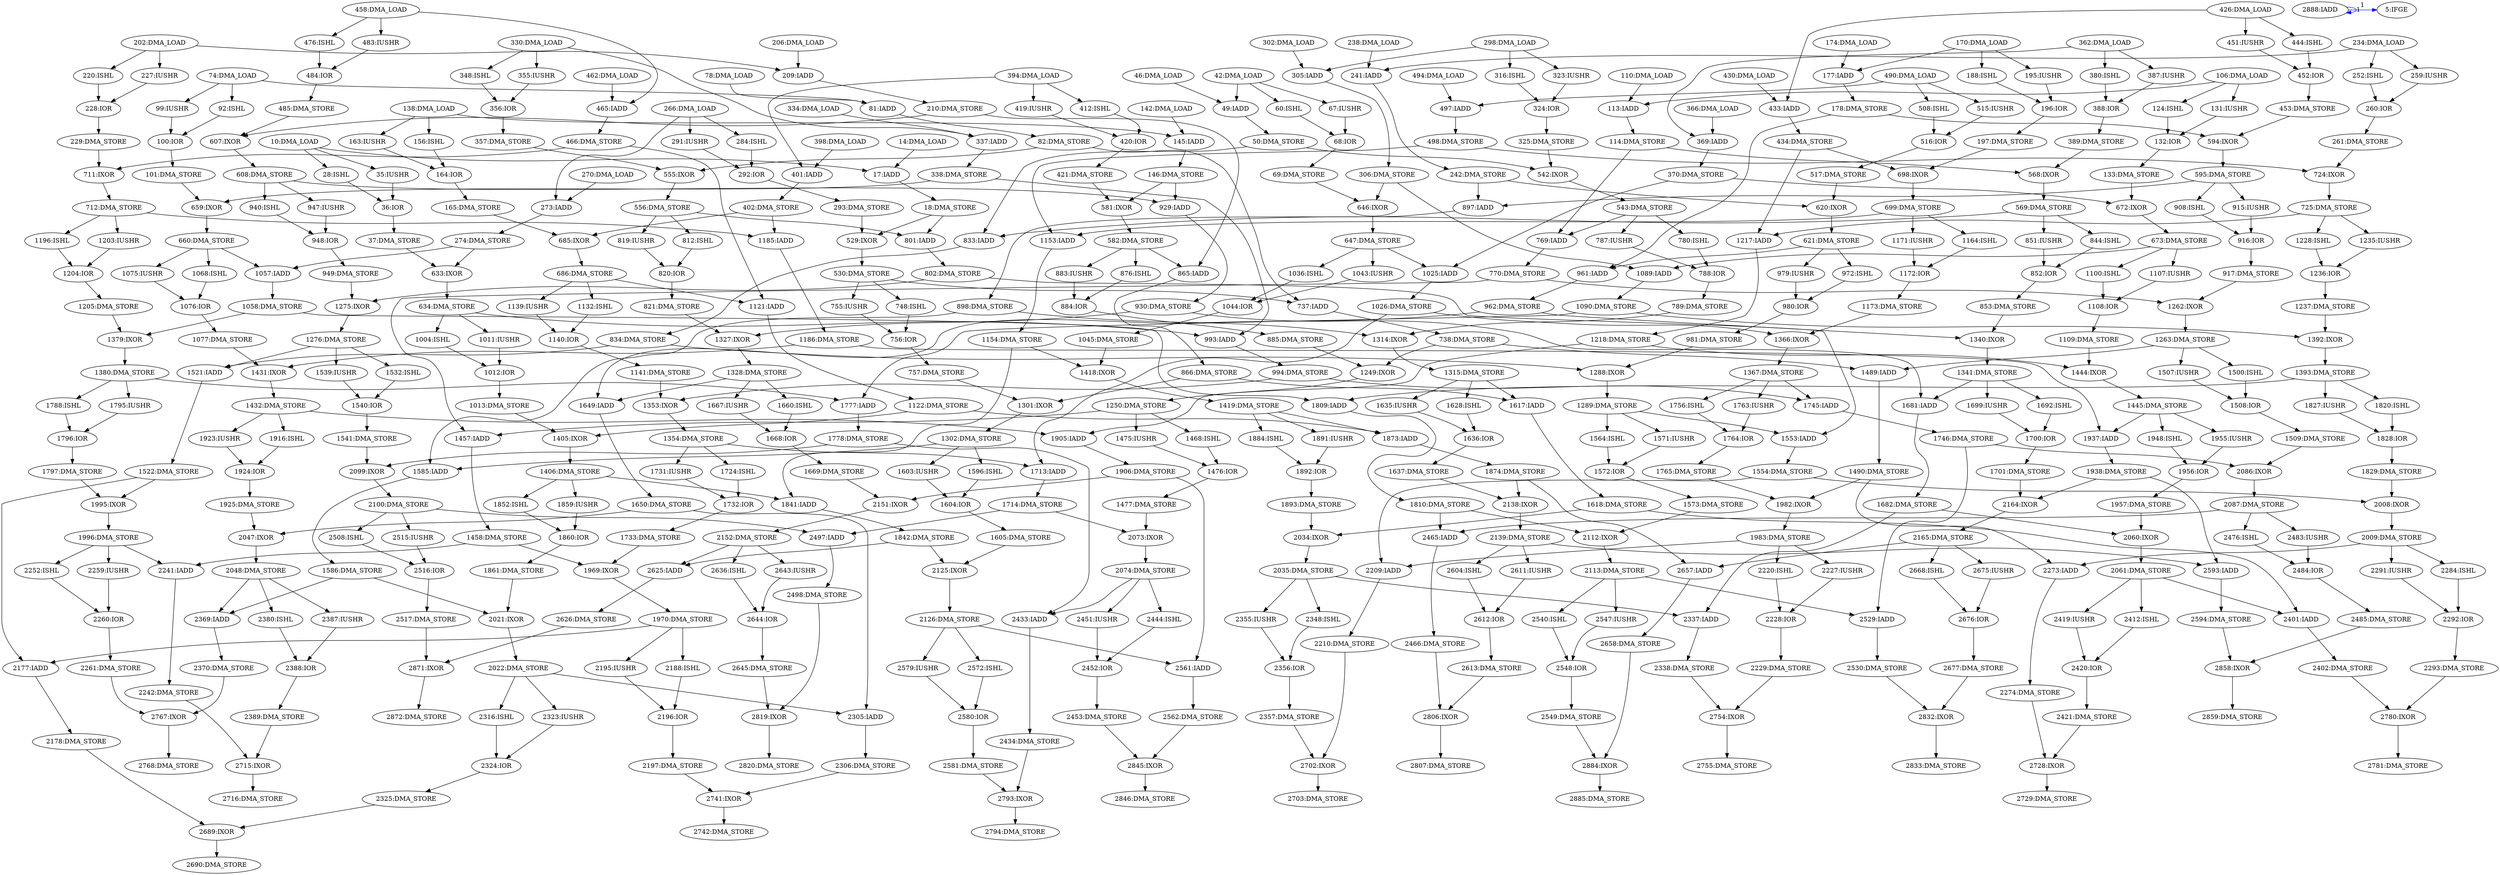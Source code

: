 digraph depgraph {
n0 [label="1778:DMA_STORE"];
n1 [label="1777:IADD"];
n1 -> n0;
n2 [label="1797:DMA_STORE"];
n3 [label="1796:IOR"];
n3 -> n2;
n4 [label="2625:IADD"];
n5 [label="2152:DMA_STORE"];
n5 -> n4;
n6 [label="1842:DMA_STORE"];
n6 -> n4;
n7 [label="1553:IADD"];
n8 [label="1289:DMA_STORE"];
n8 -> n7;
n9 [label="802:DMA_STORE"];
n9 -> n7;
n10 [label="917:DMA_STORE"];
n11 [label="916:IOR"];
n11 -> n10;
n12 [label="2306:DMA_STORE"];
n13 [label="2305:IADD"];
n13 -> n12;
n14 [label="2807:DMA_STORE"];
n15 [label="2806:IXOR"];
n15 -> n14;
n16 [label="2022:DMA_STORE"];
n16 -> n13;
n17 [label="1650:DMA_STORE"];
n17 -> n13;
n18 [label="2165:DMA_STORE"];
n19 [label="2164:IXOR"];
n19 -> n18;
n20 [label="2846:DMA_STORE"];
n21 [label="2845:IXOR"];
n21 -> n20;
n22 [label="2260:IOR"];
n23 [label="2252:ISHL"];
n23 -> n22;
n24 [label="2259:IUSHR"];
n24 -> n22;
n25 [label="2517:DMA_STORE"];
n26 [label="2516:IOR"];
n26 -> n25;
n27 [label="1276:DMA_STORE"];
n28 [label="1275:IXOR"];
n28 -> n27;
n29 [label="165:DMA_STORE"];
n30 [label="164:IOR"];
n30 -> n29;
n31 [label="529:IXOR"];
n32 [label="293:DMA_STORE"];
n32 -> n31;
n33 [label="18:DMA_STORE"];
n33 -> n31;
n34 [label="2593:IADD"];
n35 [label="2139:DMA_STORE"];
n35 -> n34;
n36 [label="1938:DMA_STORE"];
n36 -> n34;
n37 [label="2273:IADD"];
n38 [label="2009:DMA_STORE"];
n38 -> n37;
n39 [label="1490:DMA_STORE"];
n39 -> n37;
n40 [label="2291:IUSHR"];
n38 -> n40;
n41 [label="1701:DMA_STORE"];
n42 [label="1700:IOR"];
n42 -> n41;
n43 [label="1586:DMA_STORE"];
n44 [label="1585:IADD"];
n44 -> n43;
n45 [label="2337:IADD"];
n46 [label="2035:DMA_STORE"];
n46 -> n45;
n47 [label="1682:DMA_STORE"];
n47 -> n45;
n48 [label="35:IUSHR"];
n49 [label="10:DMA_LOAD"];
n49 -> n48;
n50 [label="348:ISHL"];
n51 [label="330:DMA_LOAD"];
n51 -> n50;
n52 [label="1380:DMA_STORE"];
n53 [label="1379:IXOR"];
n53 -> n52;
n54 [label="146:DMA_STORE"];
n55 [label="145:IADD"];
n55 -> n54;
n56 [label="1635:IUSHR"];
n57 [label="1315:DMA_STORE"];
n57 -> n56;
n58 [label="647:DMA_STORE"];
n59 [label="646:IXOR"];
n59 -> n58;
n60 [label="2858:IXOR"];
n61 [label="2485:DMA_STORE"];
n61 -> n60;
n62 [label="2594:DMA_STORE"];
n62 -> n60;
n63 [label="2561:IADD"];
n64 [label="2126:DMA_STORE"];
n64 -> n63;
n65 [label="1906:DMA_STORE"];
n65 -> n63;
n66 [label="1937:IADD"];
n67 [label="1445:DMA_STORE"];
n67 -> n66;
n68 [label="1186:DMA_STORE"];
n68 -> n66;
n69 [label="530:DMA_STORE"];
n31 -> n69;
n70 [label="188:ISHL"];
n71 [label="170:DMA_LOAD"];
n71 -> n70;
n72 [label="2497:IADD"];
n73 [label="2100:DMA_STORE"];
n73 -> n72;
n74 [label="1714:DMA_STORE"];
n74 -> n72;
n75 [label="2767:IXOR"];
n76 [label="2261:DMA_STORE"];
n76 -> n75;
n77 [label="2370:DMA_STORE"];
n77 -> n75;
n78 [label="1541:DMA_STORE"];
n79 [label="1540:IOR"];
n79 -> n78;
n80 [label="1090:DMA_STORE"];
n81 [label="1089:IADD"];
n81 -> n80;
n82 [label="1957:DMA_STORE"];
n83 [label="1956:IOR"];
n83 -> n82;
n84 [label="2274:DMA_STORE"];
n37 -> n84;
n85 [label="99:IUSHR"];
n86 [label="74:DMA_LOAD"];
n86 -> n85;
n87 [label="2099:IXOR"];
n78 -> n87;
n0 -> n87;
n88 [label="621:DMA_STORE"];
n89 [label="620:IXOR"];
n89 -> n88;
n90 [label="1288:IXOR"];
n91 [label="981:DMA_STORE"];
n91 -> n90;
n92 [label="834:DMA_STORE"];
n92 -> n90;
n93 [label="2871:IXOR"];
n25 -> n93;
n94 [label="2626:DMA_STORE"];
n94 -> n93;
n95 [label="686:DMA_STORE"];
n96 [label="685:IXOR"];
n96 -> n95;
n97 [label="1122:DMA_STORE"];
n98 [label="1121:IADD"];
n98 -> n97;
n99 [label="711:IXOR"];
n100 [label="229:DMA_STORE"];
n100 -> n99;
n101 [label="466:DMA_STORE"];
n101 -> n99;
n102 [label="1925:DMA_STORE"];
n103 [label="1924:IOR"];
n103 -> n102;
n104 [label="581:IXOR"];
n105 [label="421:DMA_STORE"];
n105 -> n104;
n54 -> n104;
n106 [label="2741:IXOR"];
n107 [label="2197:DMA_STORE"];
n107 -> n106;
n12 -> n106;
n108 [label="306:DMA_STORE"];
n109 [label="305:IADD"];
n109 -> n108;
n110 [label="1617:IADD"];
n57 -> n110;
n111 [label="866:DMA_STORE"];
n111 -> n110;
n112 [label="1892:IOR"];
n113 [label="1884:ISHL"];
n113 -> n112;
n114 [label="1891:IUSHR"];
n114 -> n112;
n115 [label="2530:DMA_STORE"];
n116 [label="2529:IADD"];
n116 -> n115;
n117 [label="1522:DMA_STORE"];
n118 [label="1521:IADD"];
n118 -> n117;
n119 [label="101:DMA_STORE"];
n120 [label="100:IOR"];
n120 -> n119;
n121 [label="770:DMA_STORE"];
n122 [label="769:IADD"];
n122 -> n121;
n123 [label="1809:IADD"];
n124 [label="1393:DMA_STORE"];
n124 -> n123;
n125 [label="1058:DMA_STORE"];
n125 -> n123;
n126 [label="517:DMA_STORE"];
n126 -> n89;
n127 [label="242:DMA_STORE"];
n127 -> n89;
n128 [label="196:IOR"];
n70 -> n128;
n129 [label="195:IUSHR"];
n129 -> n128;
n130 [label="2325:DMA_STORE"];
n131 [label="2324:IOR"];
n131 -> n130;
n132 [label="2453:DMA_STORE"];
n132 -> n21;
n133 [label="2562:DMA_STORE"];
n133 -> n21;
n134 [label="1874:DMA_STORE"];
n135 [label="1873:IADD"];
n135 -> n134;
n136 [label="1077:DMA_STORE"];
n137 [label="1076:IOR"];
n137 -> n136;
n138 [label="972:ISHL"];
n88 -> n138;
n27 -> n118;
n92 -> n118;
n139 [label="2387:IUSHR"];
n140 [label="2048:DMA_STORE"];
n140 -> n139;
n141 [label="1756:ISHL"];
n142 [label="1367:DMA_STORE"];
n142 -> n141;
n143 [label="673:DMA_STORE"];
n144 [label="672:IXOR"];
n144 -> n143;
n145 [label="420:IOR"];
n146 [label="412:ISHL"];
n146 -> n145;
n147 [label="419:IUSHR"];
n147 -> n145;
n148 [label="1366:IXOR"];
n148 -> n142;
n149 [label="81:IADD"];
n86 -> n149;
n150 [label="78:DMA_LOAD"];
n150 -> n149;
n151 [label="2433:IADD"];
n152 [label="2074:DMA_STORE"];
n152 -> n151;
n0 -> n151;
n153 [label="1893:DMA_STORE"];
n112 -> n153;
n154 [label="2369:IADD"];
n154 -> n77;
n155 [label="1692:ISHL"];
n156 [label="1341:DMA_STORE"];
n156 -> n155;
n157 [label="949:DMA_STORE"];
n157 -> n28;
n9 -> n28;
n158 [label="2412:ISHL"];
n159 [label="2061:DMA_STORE"];
n159 -> n158;
n160 [label="388:IOR"];
n161 [label="380:ISHL"];
n161 -> n160;
n162 [label="387:IUSHR"];
n162 -> n160;
n163 [label="738:DMA_STORE"];
n164 [label="737:IADD"];
n164 -> n163;
n165 [label="2292:IOR"];
n166 [label="2284:ISHL"];
n166 -> n165;
n40 -> n165;
n167 [label="1235:IUSHR"];
n168 [label="725:DMA_STORE"];
n168 -> n167;
n169 [label="82:DMA_STORE"];
n149 -> n169;
n170 [label="1969:IXOR"];
n171 [label="1733:DMA_STORE"];
n171 -> n170;
n172 [label="1458:DMA_STORE"];
n172 -> n170;
n173 [label="1604:IOR"];
n174 [label="1596:ISHL"];
n174 -> n173;
n175 [label="1603:IUSHR"];
n175 -> n173;
n176 [label="1057:IADD"];
n176 -> n125;
n177 [label="220:ISHL"];
n178 [label="202:DMA_LOAD"];
n178 -> n177;
n179 [label="2125:IXOR"];
n180 [label="1605:DMA_STORE"];
n180 -> n179;
n6 -> n179;
n181 [label="1185:IADD"];
n181 -> n68;
n182 [label="2820:DMA_STORE"];
n183 [label="2819:IXOR"];
n183 -> n182;
n184 [label="2476:ISHL"];
n185 [label="2087:DMA_STORE"];
n185 -> n184;
n186 [label="2689:IXOR"];
n130 -> n186;
n187 [label="2178:DMA_STORE"];
n187 -> n186;
n188 [label="50:DMA_STORE"];
n189 [label="49:IADD"];
n189 -> n188;
n190 [label="2498:DMA_STORE"];
n72 -> n190;
n191 [label="453:DMA_STORE"];
n192 [label="452:IOR"];
n192 -> n191;
n193 [label="660:DMA_STORE"];
n193 -> n176;
n194 [label="274:DMA_STORE"];
n194 -> n176;
n195 [label="2657:IADD"];
n18 -> n195;
n134 -> n195;
n196 [label="114:DMA_STORE"];
n197 [label="113:IADD"];
n197 -> n196;
n198 [label="2549:DMA_STORE"];
n199 [label="2548:IOR"];
n199 -> n198;
n200 [label="2728:IXOR"];
n201 [label="2421:DMA_STORE"];
n201 -> n200;
n84 -> n200;
n202 [label="1109:DMA_STORE"];
n203 [label="1108:IOR"];
n203 -> n202;
n204 [label="2613:DMA_STORE"];
n205 [label="2612:IOR"];
n205 -> n204;
n206 [label="1139:IUSHR"];
n95 -> n206;
n207 [label="1327:IXOR"];
n208 [label="821:DMA_STORE"];
n208 -> n207;
n209 [label="930:DMA_STORE"];
n209 -> n207;
n210 [label="465:IADD"];
n210 -> n101;
n211 [label="948:IOR"];
n212 [label="940:ISHL"];
n212 -> n211;
n213 [label="947:IUSHR"];
n213 -> n211;
n214 [label="357:DMA_STORE"];
n215 [label="356:IOR"];
n215 -> n214;
n216 [label="2227:IUSHR"];
n217 [label="1983:DMA_STORE"];
n217 -> n216;
n218 [label="1196:ISHL"];
n219 [label="712:DMA_STORE"];
n219 -> n218;
n220 [label="2644:IOR"];
n221 [label="2636:ISHL"];
n221 -> n220;
n222 [label="2643:IUSHR"];
n222 -> n220;
n223 [label="1996:DMA_STORE"];
n224 [label="1995:IXOR"];
n224 -> n223;
n225 [label="451:IUSHR"];
n226 [label="426:DMA_LOAD"];
n226 -> n225;
n227 [label="2388:IOR"];
n228 [label="2380:ISHL"];
n228 -> n227;
n139 -> n227;
n229 [label="724:IXOR"];
n230 [label="261:DMA_STORE"];
n230 -> n229;
n231 [label="498:DMA_STORE"];
n231 -> n229;
n232 [label="2086:IXOR"];
n232 -> n185;
n233 [label="2060:IXOR"];
n82 -> n233;
n47 -> n233;
n234 [label="178:DMA_STORE"];
n235 [label="177:IADD"];
n235 -> n234;
n236 [label="2580:IOR"];
n237 [label="2572:ISHL"];
n237 -> n236;
n238 [label="2579:IUSHR"];
n238 -> n236;
n223 -> n24;
n239 [label="133:DMA_STORE"];
n240 [label="132:IOR"];
n240 -> n239;
n241 [label="2357:DMA_STORE"];
n242 [label="2356:IOR"];
n242 -> n241;
n243 [label="994:DMA_STORE"];
n244 [label="993:IADD"];
n244 -> n243;
n245 [label="542:IXOR"];
n246 [label="325:DMA_STORE"];
n246 -> n245;
n188 -> n245;
n247 [label="497:IADD"];
n248 [label="490:DMA_LOAD"];
n248 -> n247;
n249 [label="494:DMA_LOAD"];
n249 -> n247;
n71 -> n129;
n250 [label="260:IOR"];
n250 -> n230;
n223 -> n23;
n251 [label="915:IUSHR"];
n252 [label="595:DMA_STORE"];
n252 -> n251;
n229 -> n168;
n253 [label="908:ISHL"];
n253 -> n11;
n251 -> n11;
n5 -> n222;
n254 [label="1340:IXOR"];
n254 -> n156;
n63 -> n133;
n255 [label="876:ISHL"];
n256 [label="582:DMA_STORE"];
n256 -> n255;
n257 [label="1852:ISHL"];
n258 [label="1406:DMA_STORE"];
n258 -> n257;
n259 [label="1475:IUSHR"];
n260 [label="1250:DMA_STORE"];
n260 -> n259;
n261 [label="2884:IXOR"];
n198 -> n261;
n262 [label="2658:DMA_STORE"];
n262 -> n261;
n263 [label="2452:IOR"];
n263 -> n132;
n264 [label="885:DMA_STORE"];
n265 [label="884:IOR"];
n265 -> n264;
n266 [label="1732:IOR"];
n266 -> n171;
n267 [label="444:ISHL"];
n267 -> n192;
n225 -> n192;
n268 [label="2668:ISHL"];
n18 -> n268;
n269 [label="1205:DMA_STORE"];
n269 -> n53;
n125 -> n53;
n270 [label="929:IADD"];
n270 -> n209;
n271 [label="2419:IUSHR"];
n159 -> n271;
n272 [label="801:IADD"];
n272 -> n9;
n273 [label="820:IOR"];
n273 -> n208;
n274 [label="812:ISHL"];
n275 [label="556:DMA_STORE"];
n275 -> n274;
n276 [label="634:DMA_STORE"];
n276 -> n244;
n277 [label="338:DMA_STORE"];
n277 -> n244;
n278 [label="1141:DMA_STORE"];
n279 [label="1140:IOR"];
n279 -> n278;
n280 [label="2293:DMA_STORE"];
n165 -> n280;
n281 [label="1100:ISHL"];
n281 -> n203;
n282 [label="1107:IUSHR"];
n282 -> n203;
n283 [label="1509:DMA_STORE"];
n284 [label="1508:IOR"];
n284 -> n283;
n285 [label="633:IXOR"];
n286 [label="37:DMA_STORE"];
n286 -> n285;
n194 -> n285;
n287 [label="865:IADD"];
n256 -> n287;
n288 [label="210:DMA_STORE"];
n288 -> n287;
n289 [label="897:IADD"];
n252 -> n289;
n127 -> n289;
n290 [label="362:DMA_LOAD"];
n290 -> n161;
n291 [label="659:IXOR"];
n291 -> n193;
n292 [label="789:DMA_STORE"];
n293 [label="788:IOR"];
n293 -> n292;
n294 [label="2420:IOR"];
n294 -> n201;
n295 [label="2220:ISHL"];
n217 -> n295;
n296 [label="2515:IUSHR"];
n73 -> n296;
n297 [label="92:ISHL"];
n86 -> n297;
n298 [label="131:IUSHR"];
n299 [label="106:DMA_LOAD"];
n299 -> n298;
n300 [label="1810:DMA_STORE"];
n123 -> n300;
n301 [label="780:ISHL"];
n302 [label="543:DMA_STORE"];
n302 -> n301;
n303 [label="1477:DMA_STORE"];
n304 [label="1476:IOR"];
n304 -> n303;
n305 [label="2645:DMA_STORE"];
n220 -> n305;
n306 [label="2355:IUSHR"];
n46 -> n306;
n307 [label="1236:IOR"];
n308 [label="1228:ISHL"];
n308 -> n307;
n167 -> n307;
n309 [label="273:IADD"];
n310 [label="266:DMA_LOAD"];
n310 -> n309;
n311 [label="270:DMA_LOAD"];
n311 -> n309;
n312 [label="1699:IUSHR"];
n156 -> n312;
n313 [label="1500:ISHL"];
n313 -> n284;
n314 [label="1507:IUSHR"];
n314 -> n284;
n315 [label="2034:IXOR"];
n315 -> n46;
n316 [label="1860:IOR"];
n257 -> n316;
n317 [label="1859:IUSHR"];
n317 -> n316;
n318 [label="483:IUSHR"];
n319 [label="458:DMA_LOAD"];
n319 -> n318;
n320 [label="1982:IXOR"];
n320 -> n217;
n321 [label="1218:DMA_STORE"];
n322 [label="1217:IADD"];
n322 -> n321;
n323 [label="1660:ISHL"];
n324 [label="1328:DMA_STORE"];
n324 -> n323;
n325 [label="1948:ISHL"];
n325 -> n83;
n326 [label="1955:IUSHR"];
n326 -> n83;
n327 [label="1829:DMA_STORE"];
n328 [label="1828:IOR"];
n328 -> n327;
n329 [label="2702:IXOR"];
n241 -> n329;
n330 [label="2210:DMA_STORE"];
n330 -> n329;
n331 [label="516:IOR"];
n332 [label="508:ISHL"];
n332 -> n331;
n333 [label="515:IUSHR"];
n333 -> n331;
n334 [label="2676:IOR"];
n268 -> n334;
n335 [label="2675:IUSHR"];
n335 -> n334;
n336 [label="1668:IOR"];
n323 -> n336;
n337 [label="1667:IUSHR"];
n337 -> n336;
n338 [label="1841:IADD"];
n338 -> n6;
n339 [label="883:IUSHR"];
n256 -> n339;
n331 -> n126;
n340 [label="1637:DMA_STORE"];
n341 [label="1636:IOR"];
n341 -> n340;
n258 -> n338;
n342 [label="1154:DMA_STORE"];
n342 -> n338;
n155 -> n42;
n312 -> n42;
n143 -> n281;
n343 [label="1353:IXOR"];
n278 -> n343;
n243 -> n343;
n344 [label="1820:ISHL"];
n124 -> n344;
n345 [label="2611:IUSHR"];
n35 -> n345;
n346 [label="1724:ISHL"];
n347 [label="1354:DMA_STORE"];
n347 -> n346;
n348 [label="898:DMA_STORE"];
n289 -> n348;
n349 [label="284:ISHL"];
n310 -> n349;
n350 [label="1970:DMA_STORE"];
n170 -> n350;
n351 [label="594:IXOR"];
n191 -> n351;
n234 -> n351;
n352 [label="1249:IXOR"];
n352 -> n260;
n353 [label="434:DMA_STORE"];
n354 [label="433:IADD"];
n354 -> n353;
n319 -> n210;
n355 [label="462:DMA_LOAD"];
n355 -> n210;
n356 [label="138:DMA_LOAD"];
n356 -> n55;
n357 [label="142:DMA_LOAD"];
n357 -> n55;
n358 [label="1649:IADD"];
n324 -> n358;
n359 [label="962:DMA_STORE"];
n359 -> n358;
n360 [label="1746:DMA_STORE"];
n361 [label="1745:IADD"];
n361 -> n360;
n362 [label="2781:DMA_STORE"];
n363 [label="2780:IXOR"];
n363 -> n362;
n245 -> n302;
n364 [label="2677:DMA_STORE"];
n334 -> n364;
n365 [label="1795:IUSHR"];
n52 -> n365;
n366 [label="68:IOR"];
n367 [label="60:ISHL"];
n367 -> n366;
n368 [label="67:IUSHR"];
n368 -> n366;
n369 [label="1681:IADD"];
n156 -> n369;
n209 -> n369;
n370 [label="1302:DMA_STORE"];
n370 -> n175;
n371 [label="608:DMA_STORE"];
n372 [label="607:IXOR"];
n372 -> n371;
n373 [label="1669:DMA_STORE"];
n336 -> n373;
n142 -> n361;
n243 -> n361;
n371 -> n213;
n374 [label="1043:IUSHR"];
n58 -> n374;
n375 [label="2466:DMA_STORE"];
n376 [label="2465:IADD"];
n376 -> n375;
n204 -> n15;
n375 -> n15;
n95 -> n98;
n101 -> n98;
n285 -> n276;
n377 [label="1314:IXOR"];
n377 -> n57;
n378 [label="228:IOR"];
n378 -> n100;
n379 [label="337:IADD"];
n51 -> n379;
n380 [label="334:DMA_LOAD"];
n380 -> n379;
n71 -> n235;
n381 [label="174:DMA_LOAD"];
n381 -> n235;
n382 [label="156:ISHL"];
n382 -> n30;
n383 [label="163:IUSHR"];
n383 -> n30;
n384 [label="1405:IXOR"];
n385 [label="1013:DMA_STORE"];
n385 -> n384;
n97 -> n384;
n386 [label="980:IOR"];
n386 -> n91;
n387 [label="2021:IXOR"];
n387 -> n16;
n388 [label="2832:IXOR"];
n364 -> n388;
n115 -> n388;
n211 -> n157;
n5 -> n221;
n389 [label="2316:ISHL"];
n389 -> n131;
n390 [label="2323:IUSHR"];
n390 -> n131;
n391 [label="2073:IXOR"];
n391 -> n152;
n2 -> n224;
n117 -> n224;
n392 [label="1173:DMA_STORE"];
n392 -> n148;
n393 [label="1026:DMA_STORE"];
n393 -> n148;
n394 [label="844:ISHL"];
n395 [label="569:DMA_STORE"];
n395 -> n394;
n396 [label="2241:IADD"];
n223 -> n396;
n172 -> n396;
n371 -> n270;
n54 -> n270;
n29 -> n96;
n397 [label="402:DMA_STORE"];
n397 -> n96;
n239 -> n144;
n398 [label="370:DMA_STORE"];
n398 -> n144;
n399 [label="2348:ISHL"];
n399 -> n242;
n306 -> n242;
n140 -> n228;
n400 [label="1263:DMA_STORE"];
n401 [label="1262:IXOR"];
n401 -> n400;
n324 -> n337;
n402 [label="36:IOR"];
n402 -> n286;
n403 [label="2872:DMA_STORE"];
n93 -> n403;
n22 -> n76;
n404 [label="69:DMA_STORE"];
n404 -> n59;
n108 -> n59;
n179 -> n64;
n405 [label="1419:DMA_STORE"];
n405 -> n114;
n252 -> n253;
n406 [label="1628:ISHL"];
n406 -> n341;
n56 -> n341;
n168 -> n322;
n353 -> n322;
n119 -> n291;
n277 -> n291;
n407 [label="1171:IUSHR"];
n408 [label="699:DMA_STORE"];
n408 -> n407;
n409 [label="2008:IXOR"];
n409 -> n38;
n410 [label="2113:DMA_STORE"];
n411 [label="2112:IXOR"];
n411 -> n410;
n412 [label="1004:ISHL"];
n276 -> n412;
n185 -> n376;
n300 -> n376;
n413 [label="227:IUSHR"];
n178 -> n413;
n414 [label="819:IUSHR"];
n275 -> n414;
n415 [label="2209:IADD"];
n415 -> n330;
n416 [label="324:IOR"];
n416 -> n246;
n417 [label="1573:DMA_STORE"];
n417 -> n411;
n300 -> n411;
n418 [label="1153:IADD"];
n408 -> n418;
n231 -> n418;
n419 [label="1539:IUSHR"];
n27 -> n419;
n351 -> n252;
n207 -> n324;
n309 -> n194;
n420 [label="2047:IXOR"];
n420 -> n140;
n421 [label="756:IOR"];
n422 [label="748:ISHL"];
n422 -> n421;
n423 [label="755:IUSHR"];
n423 -> n421;
n4 -> n94;
n371 -> n212;
n424 [label="124:ISHL"];
n299 -> n424;
n425 [label="2483:IUSHR"];
n185 -> n425;
n275 -> n272;
n33 -> n272;
n140 -> n154;
n43 -> n154;
n426 [label="2402:DMA_STORE"];
n427 [label="2401:IADD"];
n427 -> n426;
n428 [label="787:IUSHR"];
n302 -> n428;
n429 [label="2151:IXOR"];
n429 -> n5;
n430 [label="1905:IADD"];
n431 [label="1432:DMA_STORE"];
n431 -> n430;
n321 -> n430;
n301 -> n293;
n428 -> n293;
n432 [label="1713:IADD"];
n432 -> n74;
n347 -> n432;
n393 -> n432;
n433 [label="2729:DMA_STORE"];
n200 -> n433;
n434 [label="555:IXOR"];
n214 -> n434;
n169 -> n434;
n435 [label="17:IADD"];
n49 -> n435;
n436 [label="14:DMA_LOAD"];
n436 -> n435;
n327 -> n409;
n437 [label="1554:DMA_STORE"];
n437 -> n409;
n438 [label="1763:IUSHR"];
n142 -> n438;
n287 -> n111;
n439 [label="2755:DMA_STORE"];
n440 [label="2754:IXOR"];
n440 -> n439;
n69 -> n423;
n441 [label="2229:DMA_STORE"];
n441 -> n440;
n442 [label="2338:DMA_STORE"];
n442 -> n440;
n358 -> n17;
n195 -> n262;
n443 [label="1044:IOR"];
n444 [label="1036:ISHL"];
n444 -> n443;
n374 -> n443;
n292 -> n377;
n348 -> n377;
n445 [label="1572:IOR"];
n446 [label="1564:ISHL"];
n446 -> n445;
n447 [label="1571:IUSHR"];
n447 -> n445;
n448 [label="2138:IXOR"];
n340 -> n448;
n134 -> n448;
n449 [label="1011:IUSHR"];
n276 -> n449;
n450 [label="1203:IUSHR"];
n219 -> n450;
n280 -> n363;
n426 -> n363;
n87 -> n73;
n373 -> n429;
n65 -> n429;
n290 -> n162;
n177 -> n378;
n413 -> n378;
n264 -> n352;
n163 -> n352;
n451 [label="2196:IOR"];
n451 -> n107;
n452 [label="1916:ISHL"];
n452 -> n103;
n453 [label="1923:IUSHR"];
n453 -> n103;
n454 [label="1827:IUSHR"];
n124 -> n454;
n384 -> n258;
n455 [label="1444:IXOR"];
n202 -> n455;
n321 -> n455;
n400 -> n313;
n456 [label="1731:IUSHR"];
n347 -> n456;
n366 -> n404;
n457 [label="42:DMA_LOAD"];
n457 -> n368;
n458 [label="1068:ISHL"];
n458 -> n137;
n459 [label="1075:IUSHR"];
n459 -> n137;
n104 -> n256;
n460 [label="292:IOR"];
n349 -> n460;
n461 [label="291:IUSHR"];
n461 -> n460;
n462 [label="1172:IOR"];
n463 [label="1164:ISHL"];
n463 -> n462;
n407 -> n462;
n464 [label="1045:DMA_STORE"];
n443 -> n464;
n465 [label="2885:DMA_STORE"];
n261 -> n465;
n457 -> n189;
n466 [label="46:DMA_LOAD"];
n466 -> n189;
n467 [label="2451:IUSHR"];
n152 -> n467;
n67 -> n325;
n379 -> n277;
n468 [label="484:IOR"];
n469 [label="476:ISHL"];
n469 -> n468;
n318 -> n468;
n400 -> n314;
n448 -> n35;
n470 [label="316:ISHL"];
n470 -> n416;
n471 [label="323:IUSHR"];
n471 -> n416;
n472 [label="2715:IXOR"];
n473 [label="2389:DMA_STORE"];
n473 -> n472;
n474 [label="2242:DMA_STORE"];
n474 -> n472;
n475 [label="833:IADD"];
n475 -> n92;
n476 [label="197:DMA_STORE"];
n128 -> n476;
n477 [label="979:IUSHR"];
n88 -> n477;
n356 -> n382;
n159 -> n427;
n478 [label="1618:DMA_STORE"];
n478 -> n427;
n424 -> n240;
n298 -> n240;
n479 [label="1431:IXOR"];
n136 -> n479;
n68 -> n479;
n16 -> n389;
n480 [label="394:DMA_LOAD"];
n480 -> n146;
n481 [label="485:DMA_STORE"];
n481 -> n372;
n288 -> n372;
n431 -> n452;
n173 -> n180;
n102 -> n420;
n17 -> n420;
n482 [label="2434:DMA_STORE"];
n151 -> n482;
n483 [label="2177:IADD"];
n350 -> n483;
n117 -> n483;
n297 -> n120;
n85 -> n120;
n16 -> n390;
n484 [label="401:IADD"];
n480 -> n484;
n485 [label="398:DMA_LOAD"];
n485 -> n484;
n344 -> n328;
n454 -> n328;
n395 -> n475;
n188 -> n475;
n486 [label="2547:IUSHR"];
n410 -> n486;
n487 [label="369:IADD"];
n290 -> n487;
n488 [label="366:DMA_LOAD"];
n488 -> n487;
n248 -> n333;
n283 -> n232;
n360 -> n232;
n460 -> n32;
n255 -> n265;
n339 -> n265;
n370 -> n174;
n489 [label="1132:ISHL"];
n95 -> n489;
n405 -> n135;
n97 -> n135;
n299 -> n197;
n490 [label="110:DMA_LOAD"];
n490 -> n197;
n193 -> n459;
n305 -> n183;
n190 -> n183;
n66 -> n36;
n396 -> n474;
n491 [label="698:IXOR"];
n491 -> n408;
n455 -> n67;
n492 [label="1012:IOR"];
n412 -> n492;
n449 -> n492;
n18 -> n335;
n493 [label="389:DMA_STORE"];
n160 -> n493;
n7 -> n437;
n494 [label="1025:IADD"];
n494 -> n393;
n274 -> n273;
n414 -> n273;
n495 [label="1489:IADD"];
n495 -> n39;
n99 -> n219;
n496 [label="355:IUSHR"];
n51 -> n496;
n489 -> n279;
n206 -> n279;
n497 [label="2742:DMA_STORE"];
n106 -> n497;
n227 -> n473;
n498 [label="241:IADD"];
n498 -> n127;
n499 [label="252:ISHL"];
n500 [label="234:DMA_LOAD"];
n500 -> n499;
n501 [label="1418:IXOR"];
n464 -> n501;
n342 -> n501;
n502 [label="2228:IOR"];
n295 -> n502;
n216 -> n502;
n217 -> n415;
n437 -> n415;
n503 [label="1532:ISHL"];
n503 -> n79;
n419 -> n79;
n462 -> n392;
n138 -> n386;
n477 -> n386;
n504 [label="2794:DMA_STORE"];
n505 [label="2793:IXOR"];
n505 -> n504;
n248 -> n332;
n46 -> n399;
n506 [label="2716:DMA_STORE"];
n472 -> n506;
n41 -> n19;
n36 -> n19;
n507 [label="2195:IUSHR"];
n350 -> n507;
n508 [label="853:DMA_STORE"];
n509 [label="852:IOR"];
n509 -> n508;
n34 -> n62;
n143 -> n81;
n108 -> n81;
n27 -> n503;
n510 [label="1765:DMA_STORE"];
n510 -> n320;
n39 -> n320;
n508 -> n254;
n359 -> n254;
n511 [label="1301:IXOR"];
n512 [label="757:DMA_STORE"];
n512 -> n511;
n111 -> n511;
n513 [label="2604:ISHL"];
n35 -> n513;
n435 -> n33;
n67 -> n326;
n514 [label="2508:ISHL"];
n73 -> n514;
n515 [label="2188:ISHL"];
n515 -> n451;
n507 -> n451;
n516 [label="1204:IOR"];
n516 -> n269;
n430 -> n65;
n517 [label="568:IXOR"];
n493 -> n517;
n196 -> n517;
n502 -> n441;
n518 [label="2833:DMA_STORE"];
n388 -> n518;
n431 -> n453;
n519 [label="2484:IOR"];
n184 -> n519;
n425 -> n519;
n405 -> n113;
n168 -> n308;
n64 -> n238;
n319 -> n469;
n520 [label="1861:DMA_STORE"];
n520 -> n387;
n43 -> n387;
n479 -> n431;
n110 -> n478;
n226 -> n267;
n521 [label="1788:ISHL"];
n52 -> n521;
n522 [label="298:DMA_LOAD"];
n522 -> n470;
n356 -> n383;
n523 [label="1457:IADD"];
n260 -> n523;
n121 -> n523;
n153 -> n315;
n478 -> n315;
n343 -> n347;
n69 -> n164;
n169 -> n164;
n193 -> n458;
n521 -> n3;
n365 -> n3;
n484 -> n397;
n517 -> n395;
n418 -> n342;
n522 -> n109;
n524 [label="302:DMA_LOAD"];
n524 -> n109;
n370 -> n44;
n348 -> n44;
n525 [label="209:IADD"];
n525 -> n288;
n8 -> n446;
n408 -> n463;
n526 [label="1237:DMA_STORE"];
n307 -> n526;
n346 -> n266;
n456 -> n266;
n50 -> n215;
n496 -> n215;
n511 -> n370;
n410 -> n116;
n360 -> n116;
n64 -> n237;
n158 -> n294;
n271 -> n294;
n487 -> n398;
n527 [label="1392:IXOR"];
n526 -> n527;
n80 -> n527;
n58 -> n444;
n258 -> n317;
n528 [label="1468:ISHL"];
n528 -> n304;
n259 -> n304;
n476 -> n491;
n353 -> n491;
n400 -> n495;
n163 -> n495;
n529 [label="2703:DMA_STORE"];
n329 -> n529;
n58 -> n494;
n398 -> n494;
n247 -> n231;
n530 [label="259:IUSHR"];
n500 -> n530;
n531 [label="1764:IOR"];
n141 -> n531;
n438 -> n531;
n522 -> n471;
n226 -> n354;
n532 [label="430:DMA_LOAD"];
n532 -> n354;
n480 -> n147;
n533 [label="2768:DMA_STORE"];
n75 -> n533;
n394 -> n509;
n534 [label="851:IUSHR"];
n534 -> n509;
n535 [label="961:IADD"];
n535 -> n359;
n260 -> n528;
n445 -> n417;
n10 -> n401;
n121 -> n401;
n492 -> n385;
n513 -> n205;
n345 -> n205;
n302 -> n122;
n196 -> n122;
n303 -> n391;
n74 -> n391;
n434 -> n275;
n369 -> n47;
n531 -> n510;
n500 -> n498;
n536 [label="238:DMA_LOAD"];
n536 -> n498;
n218 -> n516;
n450 -> n516;
n316 -> n520;
n38 -> n166;
n537 [label="28:ISHL"];
n49 -> n537;
n395 -> n534;
n178 -> n525;
n538 [label="206:DMA_LOAD"];
n538 -> n525;
n310 -> n461;
n219 -> n181;
n397 -> n181;
n501 -> n405;
n8 -> n447;
n539 [label="2540:ISHL"];
n539 -> n199;
n486 -> n199;
n540 [label="2581:DMA_STORE"];
n236 -> n540;
n468 -> n481;
n483 -> n187;
n88 -> n535;
n234 -> n535;
n523 -> n172;
n233 -> n159;
n514 -> n26;
n296 -> n26;
n541 [label="2859:DMA_STORE"];
n60 -> n541;
n410 -> n539;
n537 -> n402;
n48 -> n402;
n90 -> n8;
n350 -> n515;
n52 -> n1;
n80 -> n1;
n540 -> n505;
n482 -> n505;
n69 -> n422;
n542 [label="2444:ISHL"];
n542 -> n263;
n467 -> n263;
n499 -> n250;
n530 -> n250;
n421 -> n512;
n57 -> n406;
n143 -> n282;
n45 -> n442;
n527 -> n124;
n145 -> n105;
n519 -> n61;
n457 -> n367;
n543 [label="2690:DMA_STORE"];
n186 -> n543;
n152 -> n542;
n544 [label="2888:IADD"];
n545 [label="5:IFGE"];
n544 -> n545 [constraint=false,color=blue,label="1"];
n544 -> n544 [constraint=false,color=blue,label="1"];
}